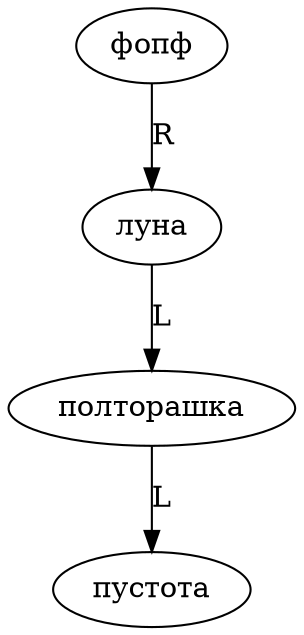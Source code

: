 digraph {
    node1 [label = "фопф"];
    node2 [label = "луна"];
    node3 [label = "полторашка"];
    node4 [label = "пустота"];
    node3 -> node4 [label = "L"];
    node2 -> node3 [label = "L"];
    node1 -> node2 [label = "R"];
}